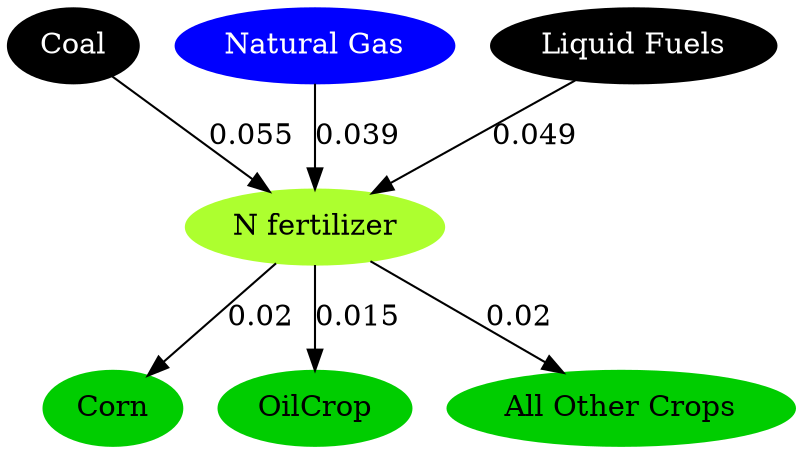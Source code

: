 digraph region{
	nfert[label="N fertilizer",style=filled,color=greenyellow];
	coal[style=filled,label="Coal",color=black,fontcolor=white];
	gas[style=filled,label="Natural Gas",color=blue,fontcolor=white];
	oil[style=filled,label="Liquid Fuels",color=black,fontcolor=white];
	corn[label="Corn",style=filled,color=green3];
	oilcrop[label="OilCrop",style=filled,color=green3];
	other_crops[label="All Other Crops",style=filled,color=green3];

	coal->nfert[label="0.055"];
	gas->nfert[label="0.039"];
	oil->nfert[label="0.049"];
	nfert->corn[label="0.02"];
	nfert->oilcrop[label="0.015"];
	nfert->other_crops[label="0.02"];
}